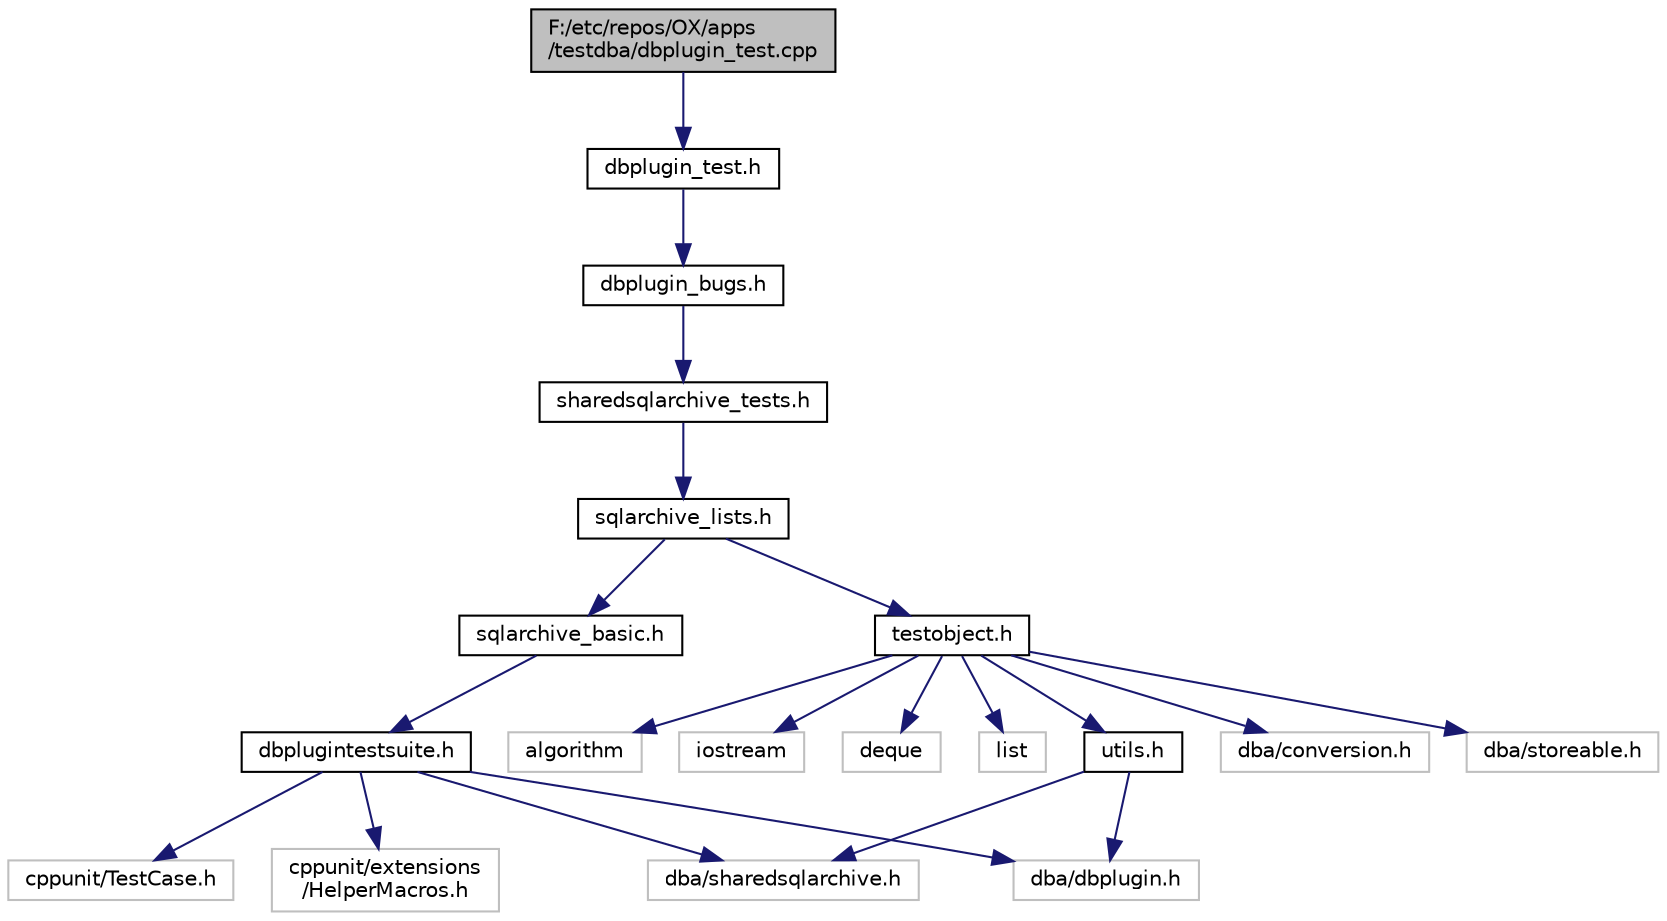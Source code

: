 digraph "F:/etc/repos/OX/apps/testdba/dbplugin_test.cpp"
{
  edge [fontname="Helvetica",fontsize="10",labelfontname="Helvetica",labelfontsize="10"];
  node [fontname="Helvetica",fontsize="10",shape=record];
  Node1 [label="F:/etc/repos/OX/apps\l/testdba/dbplugin_test.cpp",height=0.2,width=0.4,color="black", fillcolor="grey75", style="filled" fontcolor="black"];
  Node1 -> Node2 [color="midnightblue",fontsize="10",style="solid",fontname="Helvetica"];
  Node2 [label="dbplugin_test.h",height=0.2,width=0.4,color="black", fillcolor="white", style="filled",URL="$dbplugin__test_8h.html"];
  Node2 -> Node3 [color="midnightblue",fontsize="10",style="solid",fontname="Helvetica"];
  Node3 [label="dbplugin_bugs.h",height=0.2,width=0.4,color="black", fillcolor="white", style="filled",URL="$dbplugin__bugs_8h.html"];
  Node3 -> Node4 [color="midnightblue",fontsize="10",style="solid",fontname="Helvetica"];
  Node4 [label="sharedsqlarchive_tests.h",height=0.2,width=0.4,color="black", fillcolor="white", style="filled",URL="$sharedsqlarchive__tests_8h.html"];
  Node4 -> Node5 [color="midnightblue",fontsize="10",style="solid",fontname="Helvetica"];
  Node5 [label="sqlarchive_lists.h",height=0.2,width=0.4,color="black", fillcolor="white", style="filled",URL="$sqlarchive__lists_8h.html"];
  Node5 -> Node6 [color="midnightblue",fontsize="10",style="solid",fontname="Helvetica"];
  Node6 [label="sqlarchive_basic.h",height=0.2,width=0.4,color="black", fillcolor="white", style="filled",URL="$sqlarchive__basic_8h.html"];
  Node6 -> Node7 [color="midnightblue",fontsize="10",style="solid",fontname="Helvetica"];
  Node7 [label="dbplugintestsuite.h",height=0.2,width=0.4,color="black", fillcolor="white", style="filled",URL="$dbplugintestsuite_8h.html"];
  Node7 -> Node8 [color="midnightblue",fontsize="10",style="solid",fontname="Helvetica"];
  Node8 [label="cppunit/TestCase.h",height=0.2,width=0.4,color="grey75", fillcolor="white", style="filled"];
  Node7 -> Node9 [color="midnightblue",fontsize="10",style="solid",fontname="Helvetica"];
  Node9 [label="cppunit/extensions\l/HelperMacros.h",height=0.2,width=0.4,color="grey75", fillcolor="white", style="filled"];
  Node7 -> Node10 [color="midnightblue",fontsize="10",style="solid",fontname="Helvetica"];
  Node10 [label="dba/sharedsqlarchive.h",height=0.2,width=0.4,color="grey75", fillcolor="white", style="filled"];
  Node7 -> Node11 [color="midnightblue",fontsize="10",style="solid",fontname="Helvetica"];
  Node11 [label="dba/dbplugin.h",height=0.2,width=0.4,color="grey75", fillcolor="white", style="filled"];
  Node5 -> Node12 [color="midnightblue",fontsize="10",style="solid",fontname="Helvetica"];
  Node12 [label="testobject.h",height=0.2,width=0.4,color="black", fillcolor="white", style="filled",URL="$testobject_8h.html"];
  Node12 -> Node13 [color="midnightblue",fontsize="10",style="solid",fontname="Helvetica"];
  Node13 [label="utils.h",height=0.2,width=0.4,color="black", fillcolor="white", style="filled",URL="$utils_8h.html"];
  Node13 -> Node10 [color="midnightblue",fontsize="10",style="solid",fontname="Helvetica"];
  Node13 -> Node11 [color="midnightblue",fontsize="10",style="solid",fontname="Helvetica"];
  Node12 -> Node14 [color="midnightblue",fontsize="10",style="solid",fontname="Helvetica"];
  Node14 [label="dba/conversion.h",height=0.2,width=0.4,color="grey75", fillcolor="white", style="filled"];
  Node12 -> Node15 [color="midnightblue",fontsize="10",style="solid",fontname="Helvetica"];
  Node15 [label="dba/storeable.h",height=0.2,width=0.4,color="grey75", fillcolor="white", style="filled"];
  Node12 -> Node16 [color="midnightblue",fontsize="10",style="solid",fontname="Helvetica"];
  Node16 [label="algorithm",height=0.2,width=0.4,color="grey75", fillcolor="white", style="filled"];
  Node12 -> Node17 [color="midnightblue",fontsize="10",style="solid",fontname="Helvetica"];
  Node17 [label="iostream",height=0.2,width=0.4,color="grey75", fillcolor="white", style="filled"];
  Node12 -> Node18 [color="midnightblue",fontsize="10",style="solid",fontname="Helvetica"];
  Node18 [label="deque",height=0.2,width=0.4,color="grey75", fillcolor="white", style="filled"];
  Node12 -> Node19 [color="midnightblue",fontsize="10",style="solid",fontname="Helvetica"];
  Node19 [label="list",height=0.2,width=0.4,color="grey75", fillcolor="white", style="filled"];
}
